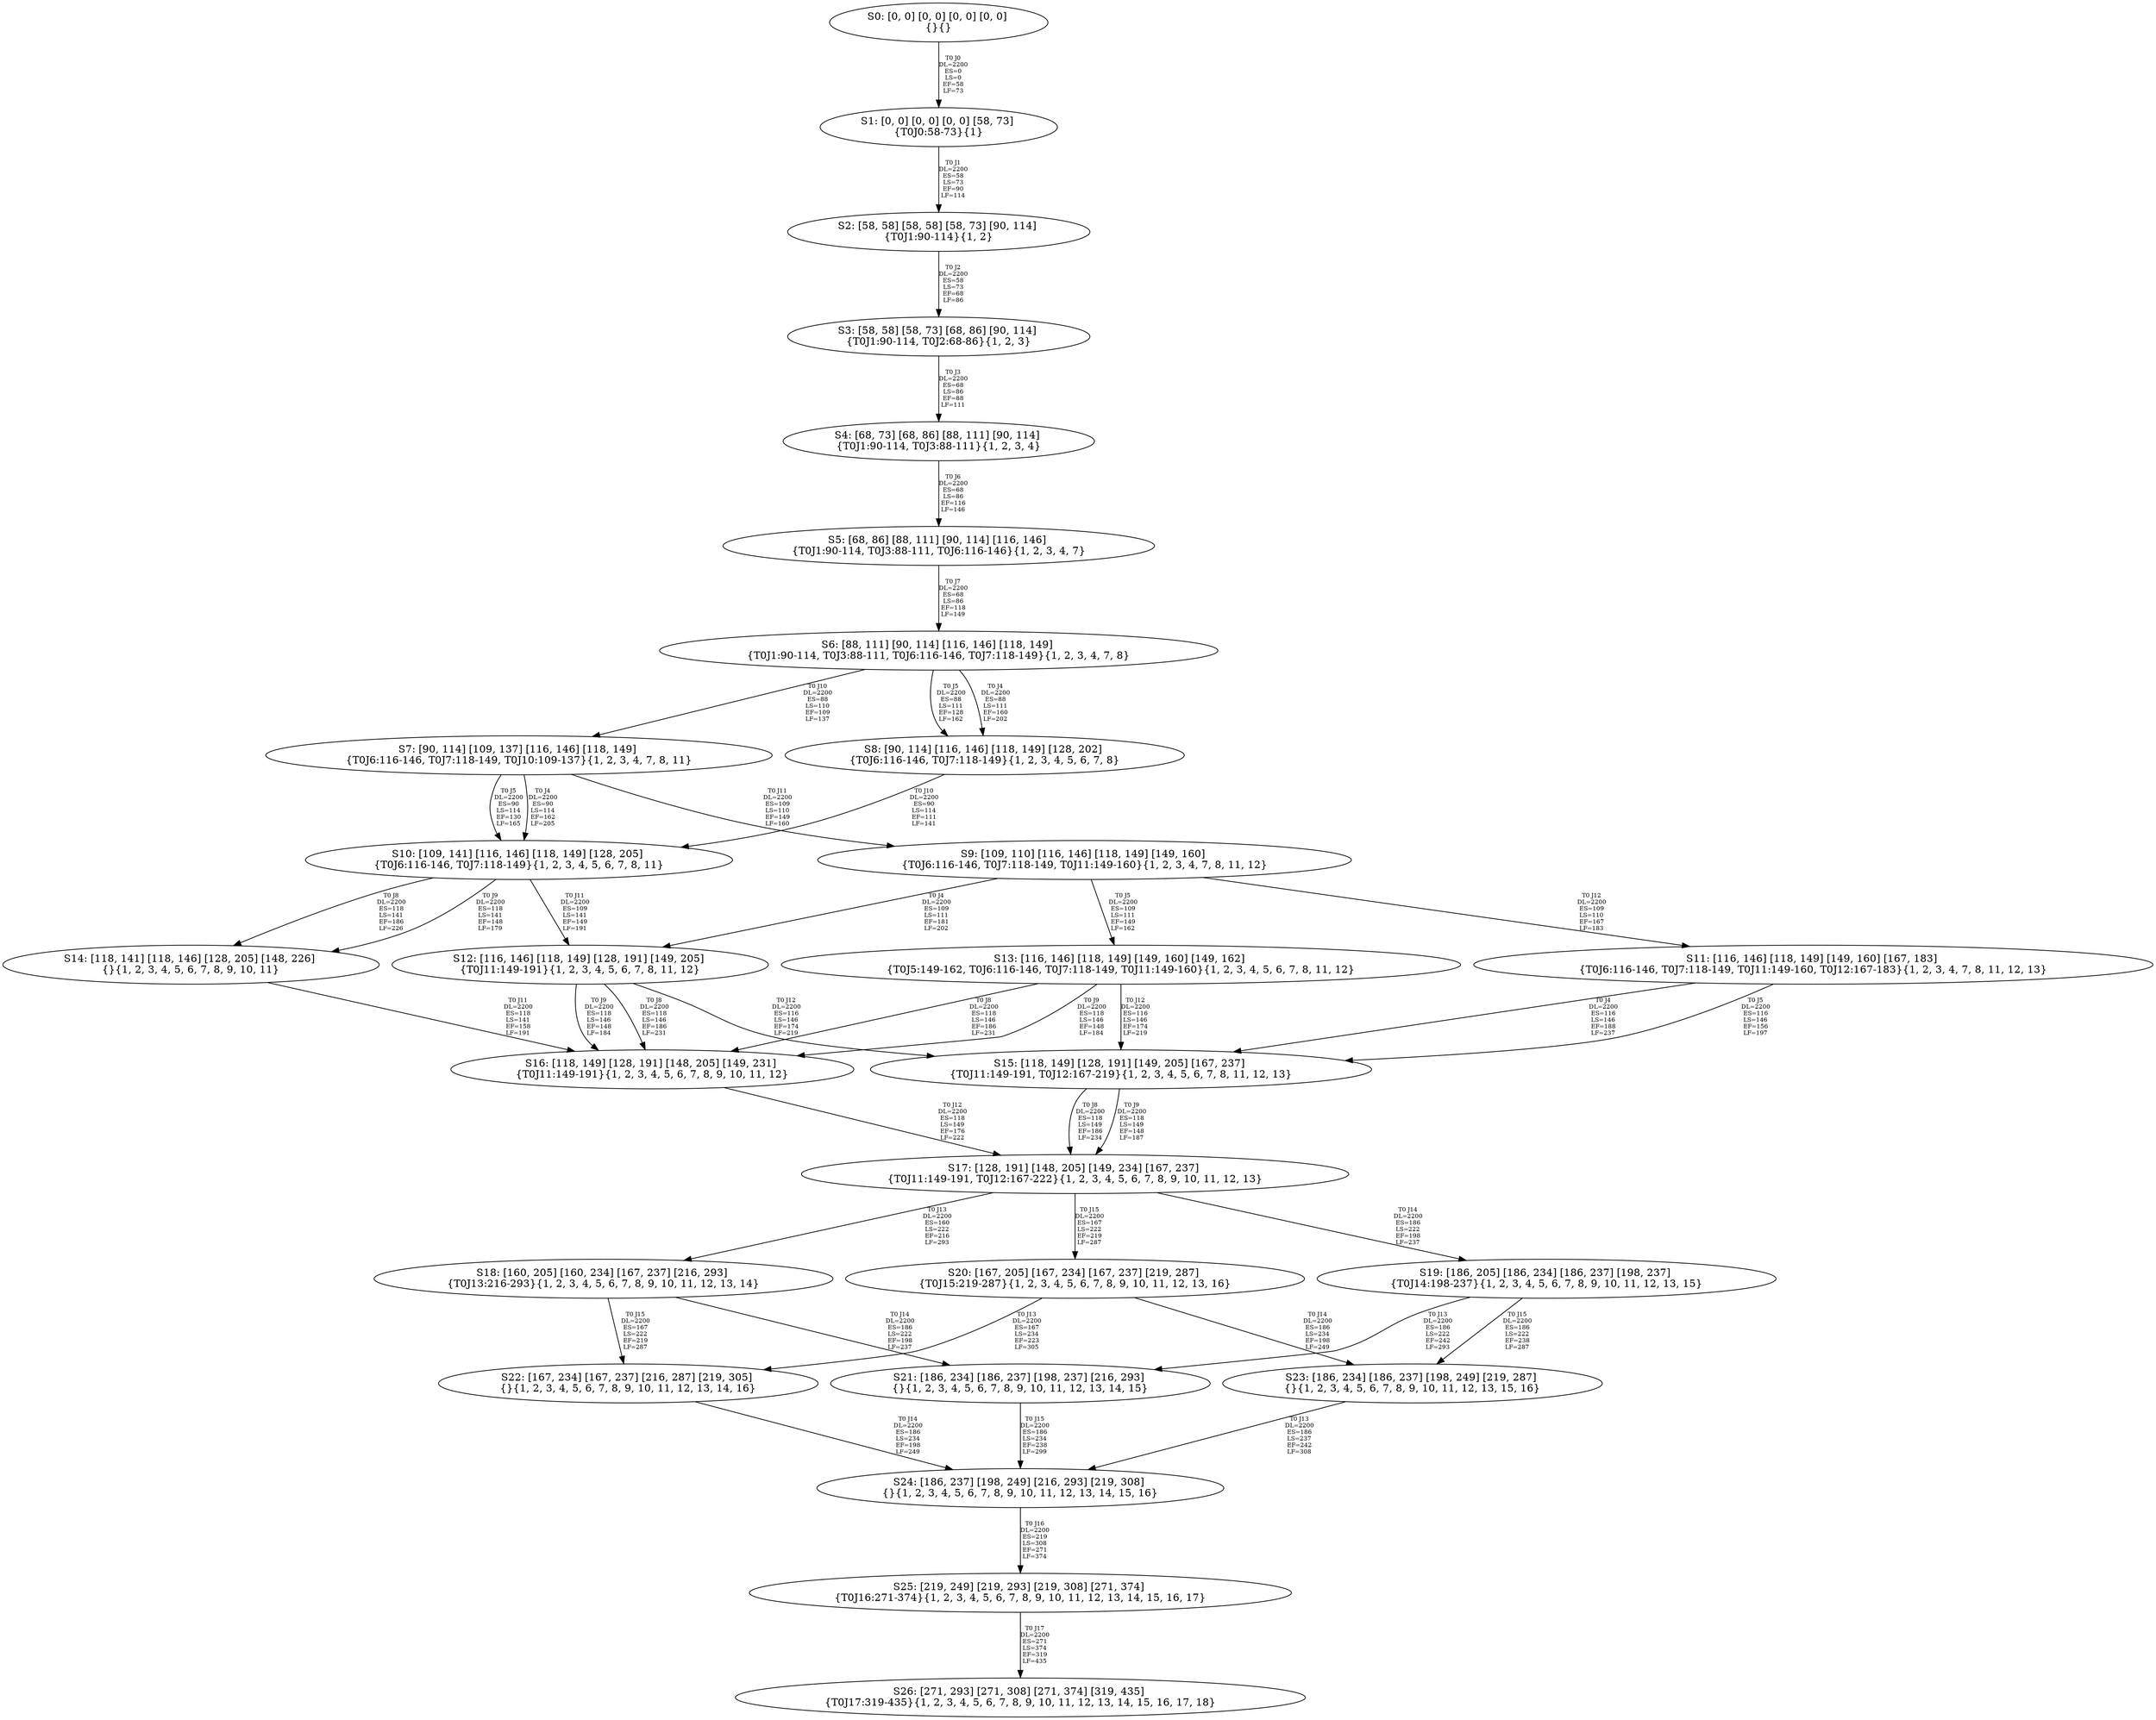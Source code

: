 digraph {
	S0[label="S0: [0, 0] [0, 0] [0, 0] [0, 0] \n{}{}"];
	S1[label="S1: [0, 0] [0, 0] [0, 0] [58, 73] \n{T0J0:58-73}{1}"];
	S2[label="S2: [58, 58] [58, 58] [58, 73] [90, 114] \n{T0J1:90-114}{1, 2}"];
	S3[label="S3: [58, 58] [58, 73] [68, 86] [90, 114] \n{T0J1:90-114, T0J2:68-86}{1, 2, 3}"];
	S4[label="S4: [68, 73] [68, 86] [88, 111] [90, 114] \n{T0J1:90-114, T0J3:88-111}{1, 2, 3, 4}"];
	S5[label="S5: [68, 86] [88, 111] [90, 114] [116, 146] \n{T0J1:90-114, T0J3:88-111, T0J6:116-146}{1, 2, 3, 4, 7}"];
	S6[label="S6: [88, 111] [90, 114] [116, 146] [118, 149] \n{T0J1:90-114, T0J3:88-111, T0J6:116-146, T0J7:118-149}{1, 2, 3, 4, 7, 8}"];
	S7[label="S7: [90, 114] [109, 137] [116, 146] [118, 149] \n{T0J6:116-146, T0J7:118-149, T0J10:109-137}{1, 2, 3, 4, 7, 8, 11}"];
	S8[label="S8: [90, 114] [116, 146] [118, 149] [128, 202] \n{T0J6:116-146, T0J7:118-149}{1, 2, 3, 4, 5, 6, 7, 8}"];
	S9[label="S9: [109, 110] [116, 146] [118, 149] [149, 160] \n{T0J6:116-146, T0J7:118-149, T0J11:149-160}{1, 2, 3, 4, 7, 8, 11, 12}"];
	S10[label="S10: [109, 141] [116, 146] [118, 149] [128, 205] \n{T0J6:116-146, T0J7:118-149}{1, 2, 3, 4, 5, 6, 7, 8, 11}"];
	S11[label="S11: [116, 146] [118, 149] [149, 160] [167, 183] \n{T0J6:116-146, T0J7:118-149, T0J11:149-160, T0J12:167-183}{1, 2, 3, 4, 7, 8, 11, 12, 13}"];
	S12[label="S12: [116, 146] [118, 149] [128, 191] [149, 205] \n{T0J11:149-191}{1, 2, 3, 4, 5, 6, 7, 8, 11, 12}"];
	S13[label="S13: [116, 146] [118, 149] [149, 160] [149, 162] \n{T0J5:149-162, T0J6:116-146, T0J7:118-149, T0J11:149-160}{1, 2, 3, 4, 5, 6, 7, 8, 11, 12}"];
	S14[label="S14: [118, 141] [118, 146] [128, 205] [148, 226] \n{}{1, 2, 3, 4, 5, 6, 7, 8, 9, 10, 11}"];
	S15[label="S15: [118, 149] [128, 191] [149, 205] [167, 237] \n{T0J11:149-191, T0J12:167-219}{1, 2, 3, 4, 5, 6, 7, 8, 11, 12, 13}"];
	S16[label="S16: [118, 149] [128, 191] [148, 205] [149, 231] \n{T0J11:149-191}{1, 2, 3, 4, 5, 6, 7, 8, 9, 10, 11, 12}"];
	S17[label="S17: [128, 191] [148, 205] [149, 234] [167, 237] \n{T0J11:149-191, T0J12:167-222}{1, 2, 3, 4, 5, 6, 7, 8, 9, 10, 11, 12, 13}"];
	S18[label="S18: [160, 205] [160, 234] [167, 237] [216, 293] \n{T0J13:216-293}{1, 2, 3, 4, 5, 6, 7, 8, 9, 10, 11, 12, 13, 14}"];
	S19[label="S19: [186, 205] [186, 234] [186, 237] [198, 237] \n{T0J14:198-237}{1, 2, 3, 4, 5, 6, 7, 8, 9, 10, 11, 12, 13, 15}"];
	S20[label="S20: [167, 205] [167, 234] [167, 237] [219, 287] \n{T0J15:219-287}{1, 2, 3, 4, 5, 6, 7, 8, 9, 10, 11, 12, 13, 16}"];
	S21[label="S21: [186, 234] [186, 237] [198, 237] [216, 293] \n{}{1, 2, 3, 4, 5, 6, 7, 8, 9, 10, 11, 12, 13, 14, 15}"];
	S22[label="S22: [167, 234] [167, 237] [216, 287] [219, 305] \n{}{1, 2, 3, 4, 5, 6, 7, 8, 9, 10, 11, 12, 13, 14, 16}"];
	S23[label="S23: [186, 234] [186, 237] [198, 249] [219, 287] \n{}{1, 2, 3, 4, 5, 6, 7, 8, 9, 10, 11, 12, 13, 15, 16}"];
	S24[label="S24: [186, 237] [198, 249] [216, 293] [219, 308] \n{}{1, 2, 3, 4, 5, 6, 7, 8, 9, 10, 11, 12, 13, 14, 15, 16}"];
	S25[label="S25: [219, 249] [219, 293] [219, 308] [271, 374] \n{T0J16:271-374}{1, 2, 3, 4, 5, 6, 7, 8, 9, 10, 11, 12, 13, 14, 15, 16, 17}"];
	S26[label="S26: [271, 293] [271, 308] [271, 374] [319, 435] \n{T0J17:319-435}{1, 2, 3, 4, 5, 6, 7, 8, 9, 10, 11, 12, 13, 14, 15, 16, 17, 18}"];
	S0 -> S1[label="T0 J0\nDL=2200\nES=0\nLS=0\nEF=58\nLF=73",fontsize=8];
	S1 -> S2[label="T0 J1\nDL=2200\nES=58\nLS=73\nEF=90\nLF=114",fontsize=8];
	S2 -> S3[label="T0 J2\nDL=2200\nES=58\nLS=73\nEF=68\nLF=86",fontsize=8];
	S3 -> S4[label="T0 J3\nDL=2200\nES=68\nLS=86\nEF=88\nLF=111",fontsize=8];
	S4 -> S5[label="T0 J6\nDL=2200\nES=68\nLS=86\nEF=116\nLF=146",fontsize=8];
	S5 -> S6[label="T0 J7\nDL=2200\nES=68\nLS=86\nEF=118\nLF=149",fontsize=8];
	S6 -> S8[label="T0 J4\nDL=2200\nES=88\nLS=111\nEF=160\nLF=202",fontsize=8];
	S6 -> S8[label="T0 J5\nDL=2200\nES=88\nLS=111\nEF=128\nLF=162",fontsize=8];
	S6 -> S7[label="T0 J10\nDL=2200\nES=88\nLS=110\nEF=109\nLF=137",fontsize=8];
	S7 -> S10[label="T0 J4\nDL=2200\nES=90\nLS=114\nEF=162\nLF=205",fontsize=8];
	S7 -> S10[label="T0 J5\nDL=2200\nES=90\nLS=114\nEF=130\nLF=165",fontsize=8];
	S7 -> S9[label="T0 J11\nDL=2200\nES=109\nLS=110\nEF=149\nLF=160",fontsize=8];
	S8 -> S10[label="T0 J10\nDL=2200\nES=90\nLS=114\nEF=111\nLF=141",fontsize=8];
	S9 -> S12[label="T0 J4\nDL=2200\nES=109\nLS=111\nEF=181\nLF=202",fontsize=8];
	S9 -> S13[label="T0 J5\nDL=2200\nES=109\nLS=111\nEF=149\nLF=162",fontsize=8];
	S9 -> S11[label="T0 J12\nDL=2200\nES=109\nLS=110\nEF=167\nLF=183",fontsize=8];
	S10 -> S14[label="T0 J8\nDL=2200\nES=118\nLS=141\nEF=186\nLF=226",fontsize=8];
	S10 -> S14[label="T0 J9\nDL=2200\nES=118\nLS=141\nEF=148\nLF=179",fontsize=8];
	S10 -> S12[label="T0 J11\nDL=2200\nES=109\nLS=141\nEF=149\nLF=191",fontsize=8];
	S11 -> S15[label="T0 J4\nDL=2200\nES=116\nLS=146\nEF=188\nLF=237",fontsize=8];
	S11 -> S15[label="T0 J5\nDL=2200\nES=116\nLS=146\nEF=156\nLF=197",fontsize=8];
	S12 -> S16[label="T0 J8\nDL=2200\nES=118\nLS=146\nEF=186\nLF=231",fontsize=8];
	S12 -> S16[label="T0 J9\nDL=2200\nES=118\nLS=146\nEF=148\nLF=184",fontsize=8];
	S12 -> S15[label="T0 J12\nDL=2200\nES=116\nLS=146\nEF=174\nLF=219",fontsize=8];
	S13 -> S16[label="T0 J8\nDL=2200\nES=118\nLS=146\nEF=186\nLF=231",fontsize=8];
	S13 -> S16[label="T0 J9\nDL=2200\nES=118\nLS=146\nEF=148\nLF=184",fontsize=8];
	S13 -> S15[label="T0 J12\nDL=2200\nES=116\nLS=146\nEF=174\nLF=219",fontsize=8];
	S14 -> S16[label="T0 J11\nDL=2200\nES=118\nLS=141\nEF=158\nLF=191",fontsize=8];
	S15 -> S17[label="T0 J8\nDL=2200\nES=118\nLS=149\nEF=186\nLF=234",fontsize=8];
	S15 -> S17[label="T0 J9\nDL=2200\nES=118\nLS=149\nEF=148\nLF=187",fontsize=8];
	S16 -> S17[label="T0 J12\nDL=2200\nES=118\nLS=149\nEF=176\nLF=222",fontsize=8];
	S17 -> S18[label="T0 J13\nDL=2200\nES=160\nLS=222\nEF=216\nLF=293",fontsize=8];
	S17 -> S19[label="T0 J14\nDL=2200\nES=186\nLS=222\nEF=198\nLF=237",fontsize=8];
	S17 -> S20[label="T0 J15\nDL=2200\nES=167\nLS=222\nEF=219\nLF=287",fontsize=8];
	S18 -> S21[label="T0 J14\nDL=2200\nES=186\nLS=222\nEF=198\nLF=237",fontsize=8];
	S18 -> S22[label="T0 J15\nDL=2200\nES=167\nLS=222\nEF=219\nLF=287",fontsize=8];
	S19 -> S21[label="T0 J13\nDL=2200\nES=186\nLS=222\nEF=242\nLF=293",fontsize=8];
	S19 -> S23[label="T0 J15\nDL=2200\nES=186\nLS=222\nEF=238\nLF=287",fontsize=8];
	S20 -> S22[label="T0 J13\nDL=2200\nES=167\nLS=234\nEF=223\nLF=305",fontsize=8];
	S20 -> S23[label="T0 J14\nDL=2200\nES=186\nLS=234\nEF=198\nLF=249",fontsize=8];
	S21 -> S24[label="T0 J15\nDL=2200\nES=186\nLS=234\nEF=238\nLF=299",fontsize=8];
	S22 -> S24[label="T0 J14\nDL=2200\nES=186\nLS=234\nEF=198\nLF=249",fontsize=8];
	S23 -> S24[label="T0 J13\nDL=2200\nES=186\nLS=237\nEF=242\nLF=308",fontsize=8];
	S24 -> S25[label="T0 J16\nDL=2200\nES=219\nLS=308\nEF=271\nLF=374",fontsize=8];
	S25 -> S26[label="T0 J17\nDL=2200\nES=271\nLS=374\nEF=319\nLF=435",fontsize=8];
}
